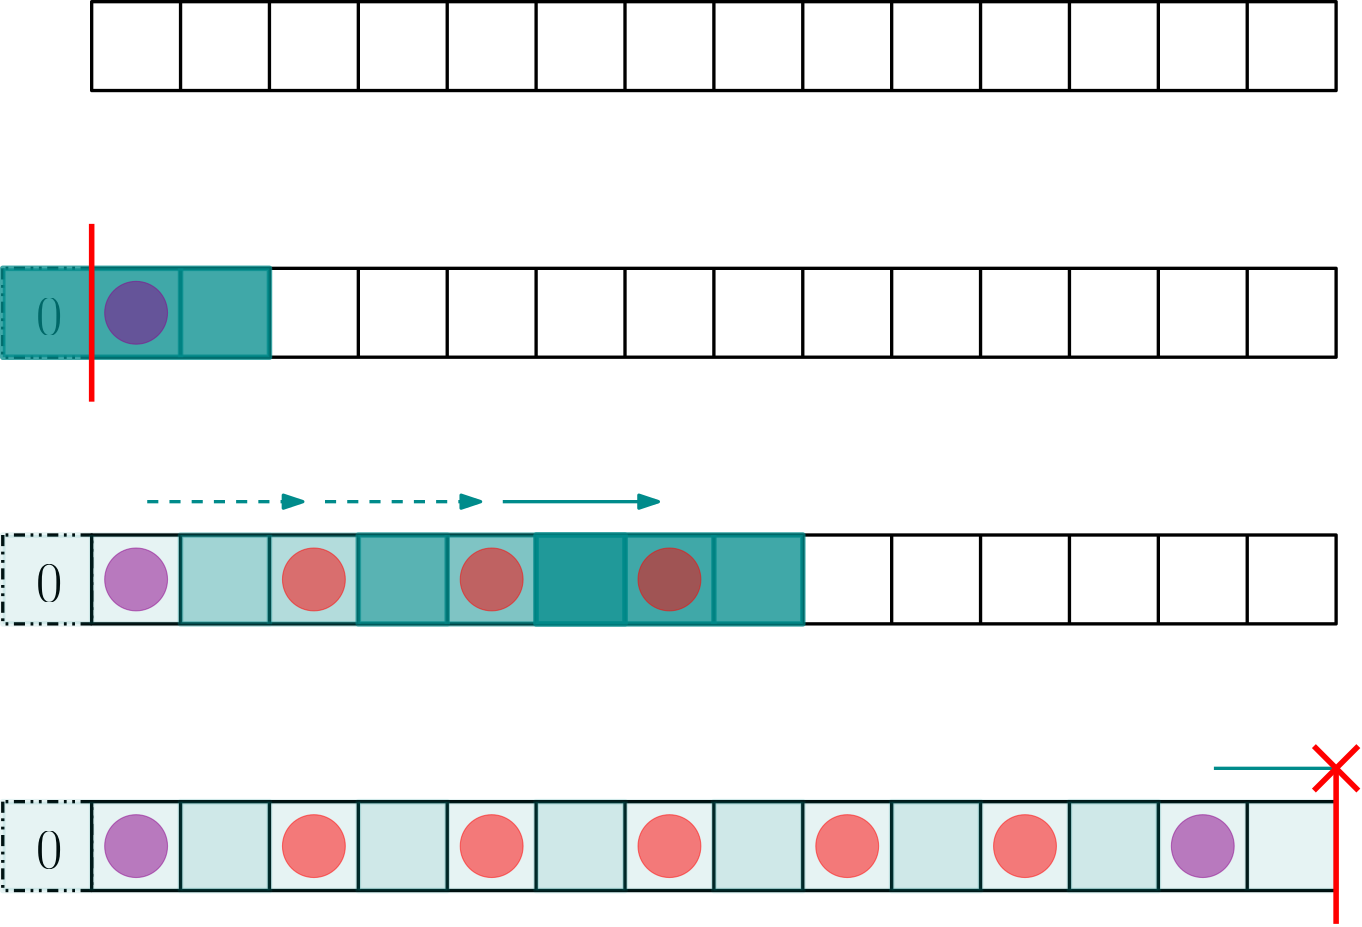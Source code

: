 <?xml version="1.0"?>
<!DOCTYPE ipe SYSTEM "ipe.dtd">
<ipe version="70206" creator="Ipe 7.2.7">
<info created="D:20180427152900" modified="D:20180427155558"/>
<ipestyle name="basic">
<symbol name="arrow/arc(spx)">
<path stroke="sym-stroke" fill="sym-stroke" pen="sym-pen">
0 0 m
-1 0.333 l
-1 -0.333 l
h
</path>
</symbol>
<symbol name="arrow/farc(spx)">
<path stroke="sym-stroke" fill="white" pen="sym-pen">
0 0 m
-1 0.333 l
-1 -0.333 l
h
</path>
</symbol>
<symbol name="arrow/ptarc(spx)">
<path stroke="sym-stroke" fill="sym-stroke" pen="sym-pen">
0 0 m
-1 0.333 l
-0.8 0 l
-1 -0.333 l
h
</path>
</symbol>
<symbol name="arrow/fptarc(spx)">
<path stroke="sym-stroke" fill="white" pen="sym-pen">
0 0 m
-1 0.333 l
-0.8 0 l
-1 -0.333 l
h
</path>
</symbol>
<symbol name="mark/circle(sx)" transformations="translations">
<path fill="sym-stroke">
0.6 0 0 0.6 0 0 e
0.4 0 0 0.4 0 0 e
</path>
</symbol>
<symbol name="mark/disk(sx)" transformations="translations">
<path fill="sym-stroke">
0.6 0 0 0.6 0 0 e
</path>
</symbol>
<symbol name="mark/fdisk(sfx)" transformations="translations">
<group>
<path fill="sym-fill">
0.5 0 0 0.5 0 0 e
</path>
<path fill="sym-stroke" fillrule="eofill">
0.6 0 0 0.6 0 0 e
0.4 0 0 0.4 0 0 e
</path>
</group>
</symbol>
<symbol name="mark/box(sx)" transformations="translations">
<path fill="sym-stroke" fillrule="eofill">
-0.6 -0.6 m
0.6 -0.6 l
0.6 0.6 l
-0.6 0.6 l
h
-0.4 -0.4 m
0.4 -0.4 l
0.4 0.4 l
-0.4 0.4 l
h
</path>
</symbol>
<symbol name="mark/square(sx)" transformations="translations">
<path fill="sym-stroke">
-0.6 -0.6 m
0.6 -0.6 l
0.6 0.6 l
-0.6 0.6 l
h
</path>
</symbol>
<symbol name="mark/fsquare(sfx)" transformations="translations">
<group>
<path fill="sym-fill">
-0.5 -0.5 m
0.5 -0.5 l
0.5 0.5 l
-0.5 0.5 l
h
</path>
<path fill="sym-stroke" fillrule="eofill">
-0.6 -0.6 m
0.6 -0.6 l
0.6 0.6 l
-0.6 0.6 l
h
-0.4 -0.4 m
0.4 -0.4 l
0.4 0.4 l
-0.4 0.4 l
h
</path>
</group>
</symbol>
<symbol name="mark/cross(sx)" transformations="translations">
<group>
<path fill="sym-stroke">
-0.43 -0.57 m
0.57 0.43 l
0.43 0.57 l
-0.57 -0.43 l
h
</path>
<path fill="sym-stroke">
-0.43 0.57 m
0.57 -0.43 l
0.43 -0.57 l
-0.57 0.43 l
h
</path>
</group>
</symbol>
<symbol name="arrow/fnormal(spx)">
<path stroke="sym-stroke" fill="white" pen="sym-pen">
0 0 m
-1 0.333 l
-1 -0.333 l
h
</path>
</symbol>
<symbol name="arrow/pointed(spx)">
<path stroke="sym-stroke" fill="sym-stroke" pen="sym-pen">
0 0 m
-1 0.333 l
-0.8 0 l
-1 -0.333 l
h
</path>
</symbol>
<symbol name="arrow/fpointed(spx)">
<path stroke="sym-stroke" fill="white" pen="sym-pen">
0 0 m
-1 0.333 l
-0.8 0 l
-1 -0.333 l
h
</path>
</symbol>
<symbol name="arrow/linear(spx)">
<path stroke="sym-stroke" pen="sym-pen">
-1 0.333 m
0 0 l
-1 -0.333 l
</path>
</symbol>
<symbol name="arrow/fdouble(spx)">
<path stroke="sym-stroke" fill="white" pen="sym-pen">
0 0 m
-1 0.333 l
-1 -0.333 l
h
-1 0 m
-2 0.333 l
-2 -0.333 l
h
</path>
</symbol>
<symbol name="arrow/double(spx)">
<path stroke="sym-stroke" fill="sym-stroke" pen="sym-pen">
0 0 m
-1 0.333 l
-1 -0.333 l
h
-1 0 m
-2 0.333 l
-2 -0.333 l
h
</path>
</symbol>
<pen name="heavier" value="0.8"/>
<pen name="fat" value="1.2"/>
<pen name="ultrafat" value="2"/>
<symbolsize name="large" value="5"/>
<symbolsize name="small" value="2"/>
<symbolsize name="tiny" value="1.1"/>
<arrowsize name="large" value="10"/>
<arrowsize name="small" value="5"/>
<arrowsize name="tiny" value="3"/>
<color name="red" value="1 0 0"/>
<color name="green" value="0 1 0"/>
<color name="blue" value="0 0 1"/>
<color name="yellow" value="1 1 0"/>
<color name="orange" value="1 0.647 0"/>
<color name="gold" value="1 0.843 0"/>
<color name="purple" value="0.627 0.125 0.941"/>
<color name="gray" value="0.745"/>
<color name="brown" value="0.647 0.165 0.165"/>
<color name="navy" value="0 0 0.502"/>
<color name="pink" value="1 0.753 0.796"/>
<color name="seagreen" value="0.18 0.545 0.341"/>
<color name="turquoise" value="0.251 0.878 0.816"/>
<color name="violet" value="0.933 0.51 0.933"/>
<color name="darkblue" value="0 0 0.545"/>
<color name="darkcyan" value="0 0.545 0.545"/>
<color name="darkgray" value="0.663"/>
<color name="darkgreen" value="0 0.392 0"/>
<color name="darkmagenta" value="0.545 0 0.545"/>
<color name="darkorange" value="1 0.549 0"/>
<color name="darkred" value="0.545 0 0"/>
<color name="lightblue" value="0.678 0.847 0.902"/>
<color name="lightcyan" value="0.878 1 1"/>
<color name="lightgray" value="0.827"/>
<color name="lightgreen" value="0.565 0.933 0.565"/>
<color name="lightyellow" value="1 1 0.878"/>
<dashstyle name="dashed" value="[4] 0"/>
<dashstyle name="dotted" value="[1 3] 0"/>
<dashstyle name="dash dotted" value="[4 2 1 2] 0"/>
<dashstyle name="dash dot dotted" value="[4 2 1 2 1 2] 0"/>
<textsize name="large" value="\large"/>
<textsize name="Large" value="\Large"/>
<textsize name="LARGE" value="\LARGE"/>
<textsize name="huge" value="\huge"/>
<textsize name="Huge" value="\Huge"/>
<textsize name="small" value="\small"/>
<textsize name="footnote" value="\footnotesize"/>
<textsize name="tiny" value="\tiny"/>
<textstyle name="center" begin="\begin{center}" end="\end{center}"/>
<textstyle name="itemize" begin="\begin{itemize}" end="\end{itemize}"/>
<textstyle name="item" begin="\begin{itemize}\item{}" end="\end{itemize}"/>
<gridsize name="4 pts" value="4"/>
<gridsize name="8 pts (~3 mm)" value="8"/>
<gridsize name="16 pts (~6 mm)" value="16"/>
<gridsize name="32 pts (~12 mm)" value="32"/>
<gridsize name="10 pts (~3.5 mm)" value="10"/>
<gridsize name="20 pts (~7 mm)" value="20"/>
<gridsize name="14 pts (~5 mm)" value="14"/>
<gridsize name="28 pts (~10 mm)" value="28"/>
<gridsize name="56 pts (~20 mm)" value="56"/>
<anglesize name="90 deg" value="90"/>
<anglesize name="60 deg" value="60"/>
<anglesize name="45 deg" value="45"/>
<anglesize name="30 deg" value="30"/>
<anglesize name="22.5 deg" value="22.5"/>
<opacity name="10%" value="0.1"/>
<opacity name="30%" value="0.3"/>
<opacity name="50%" value="0.5"/>
<opacity name="75%" value="0.75"/>
<tiling name="falling" angle="-60" step="4" width="1"/>
<tiling name="rising" angle="30" step="4" width="1"/>
</ipestyle>
<page>
<layer name="alpha"/>
<view layers="alpha" active="alpha"/>
<path layer="alpha" matrix="1 0 0 1 0 112" stroke="black" pen="fat">
96 704 m
96 672 l
544 672 l
544 704 l
h
</path>
<path matrix="1 0 0 1 0 112" stroke="black" pen="fat">
128 704 m
128 672 l
</path>
<path matrix="1 0 0 1 0 112" stroke="black" pen="fat">
160 704 m
160 672 l
</path>
<path matrix="1 0 0 1 0 112" stroke="black" pen="fat">
192 704 m
192 672 l
</path>
<path matrix="1 0 0 1 0 112" stroke="black" pen="fat">
224 704 m
224 672 l
</path>
<path matrix="1 0 0 1 0 112" stroke="black" pen="fat">
256 704 m
256 672 l
</path>
<path matrix="1 0 0 1 0 112" stroke="black" pen="fat">
288 704 m
288 672 l
</path>
<path matrix="1 0 0 1 0 112" stroke="black" pen="fat">
320 704 m
320 672 l
</path>
<path matrix="1 0 0 1 0 112" stroke="black" pen="fat">
352 704 m
352 672 l
</path>
<path matrix="1 0 0 1 0 112" stroke="black" pen="fat">
384 704 m
384 672 l
</path>
<path matrix="1 0 0 1 0 112" stroke="black" pen="fat">
416 704 m
416 672 l
</path>
<path matrix="1 0 0 1 0 112" stroke="black" pen="fat">
448 704 m
448 672 l
</path>
<path matrix="1 0 0 1 0 112" stroke="black" pen="fat">
480 704 m
480 672 l
</path>
<path matrix="1 0 0 1 0 112" stroke="black" pen="fat">
512 704 m
512 672 l
</path>
<path matrix="1 0 0 1 0 16" stroke="black" pen="fat">
96 704 m
96 672 l
544 672 l
544 704 l
h
</path>
<path matrix="1 0 0 1 0 16" stroke="black" pen="fat">
192 704 m
192 672 l
</path>
<path matrix="1 0 0 1 0 16" stroke="black" pen="fat">
224 704 m
224 672 l
</path>
<path matrix="1 0 0 1 0 16" stroke="black" pen="fat">
256 704 m
256 672 l
</path>
<path matrix="1 0 0 1 0 16" stroke="black" pen="fat">
288 704 m
288 672 l
</path>
<path matrix="1 0 0 1 0 16" stroke="black" pen="fat">
320 704 m
320 672 l
</path>
<path matrix="1 0 0 1 0 16" stroke="black" pen="fat">
352 704 m
352 672 l
</path>
<path matrix="1 0 0 1 0 16" stroke="black" pen="fat">
384 704 m
384 672 l
</path>
<path matrix="1 0 0 1 0 16" stroke="black" pen="fat">
416 704 m
416 672 l
</path>
<path matrix="1 0 0 1 0 16" stroke="black" pen="fat">
448 704 m
448 672 l
</path>
<path matrix="1 0 0 1 0 16" stroke="black" pen="fat">
480 704 m
480 672 l
</path>
<path matrix="1 0 0 1 0 16" stroke="black" pen="fat">
512 704 m
512 672 l
</path>
<path matrix="1 0 0 1 0 -48" stroke="black" dash="dash dot dotted" pen="fat">
64 768 m
64 736 l
96 736 l
96 768 l
h
</path>
<text matrix="1 0 0 1 4 -48" transformations="translations" pos="72 744" stroke="black" type="label" width="9.476" height="13.319" depth="0" valign="baseline" size="huge" style="math">0</text>
<path matrix="1 0 0 1 0 -48" stroke="black" pen="fat">
160 768 m
160 736 l
</path>
<path matrix="1 0 0 1 0 -48" stroke="black" pen="fat">
128 768 m
128 736 l
</path>
<path matrix="1 0 0 1 -32 144" stroke="darkcyan" fill="darkcyan" pen="ultrafat" opacity="75%">
96 576 m
96 544 l
192 544 l
192 576 l
h
</path>
<path matrix="1 0 0 1 -32 144" stroke="darkcyan" fill="darkcyan" pen="ultrafat" opacity="75%">
128 576 m
128 544 l
</path>
<path matrix="1 0 0 1 -32 144" stroke="darkcyan" fill="darkcyan" pen="ultrafat" opacity="75%">
160 576 m
160 544 l
</path>
<path matrix="1 0 0 1 -192 144" stroke="darkmagenta" fill="darkmagenta" opacity="50%">
11.3137 0 0 11.3137 304 560 e
</path>
<path matrix="1 0 0 1 0 -80" stroke="black" pen="fat">
96 704 m
96 672 l
544 672 l
544 704 l
h
</path>
<path matrix="1 0 0 1 0 -80" stroke="black" pen="fat">
192 704 m
192 672 l
</path>
<path matrix="1 0 0 1 0 -80" stroke="black" pen="fat">
224 704 m
224 672 l
</path>
<path matrix="1 0 0 1 0 -80" stroke="black" pen="fat">
256 704 m
256 672 l
</path>
<path matrix="1 0 0 1 0 -80" stroke="black" pen="fat">
288 704 m
288 672 l
</path>
<path matrix="1 0 0 1 0 -80" stroke="black" pen="fat">
320 704 m
320 672 l
</path>
<path matrix="1 0 0 1 0 -80" stroke="black" pen="fat">
352 704 m
352 672 l
</path>
<path matrix="1 0 0 1 0 -80" stroke="black" pen="fat">
384 704 m
384 672 l
</path>
<path matrix="1 0 0 1 0 -80" stroke="black" pen="fat">
416 704 m
416 672 l
</path>
<path matrix="1 0 0 1 0 -80" stroke="black" pen="fat">
448 704 m
448 672 l
</path>
<path matrix="1 0 0 1 0 -80" stroke="black" pen="fat">
480 704 m
480 672 l
</path>
<path matrix="1 0 0 1 0 -80" stroke="black" pen="fat">
512 704 m
512 672 l
</path>
<path matrix="1 0 0 1 0 -144" stroke="black" dash="dash dot dotted" pen="fat">
64 768 m
64 736 l
96 736 l
96 768 l
h
</path>
<text matrix="1 0 0 1 4 -144" transformations="translations" pos="72 744" stroke="black" type="label" width="9.476" height="13.319" depth="0" valign="baseline" size="huge" style="math">0</text>
<path matrix="1 0 0 1 0 -144" stroke="black" pen="fat">
160 768 m
160 736 l
</path>
<path matrix="1 0 0 1 0 -144" stroke="black" pen="fat">
128 768 m
128 736 l
</path>
<path matrix="1 0 0 1 -32 48" stroke="darkcyan" fill="darkcyan" pen="ultrafat" opacity="10%">
96 576 m
96 544 l
192 544 l
192 576 l
h
</path>
<path matrix="1 0 0 1 -32 48" stroke="darkcyan" fill="darkcyan" pen="ultrafat" opacity="10%">
128 576 m
128 544 l
</path>
<path matrix="1 0 0 1 -32 48" stroke="darkcyan" fill="darkcyan" pen="ultrafat" opacity="10%">
160 576 m
160 544 l
</path>
<path matrix="1 0 0 1 32 48" stroke="darkcyan" fill="darkcyan" pen="ultrafat" opacity="30%">
96 576 m
96 544 l
192 544 l
192 576 l
h
</path>
<path matrix="1 0 0 1 32 48" stroke="darkcyan" fill="darkcyan" pen="ultrafat" opacity="30%">
128 576 m
128 544 l
</path>
<path matrix="1 0 0 1 32 48" stroke="darkcyan" fill="darkcyan" pen="ultrafat" opacity="30%">
160 576 m
160 544 l
</path>
<path matrix="1 0 0 1 96 48" stroke="darkcyan" fill="darkcyan" pen="ultrafat" opacity="50%">
96 576 m
96 544 l
192 544 l
192 576 l
h
</path>
<path matrix="1 0 0 1 96 48" stroke="darkcyan" fill="darkcyan" pen="ultrafat" opacity="50%">
128 576 m
128 544 l
</path>
<path matrix="1 0 0 1 96 48" stroke="darkcyan" fill="darkcyan" pen="ultrafat" opacity="50%">
160 576 m
160 544 l
</path>
<path matrix="1 0 0 1 160 48" stroke="darkcyan" fill="darkcyan" pen="ultrafat" opacity="75%">
96 576 m
96 544 l
192 544 l
192 576 l
h
</path>
<path matrix="1 0 0 1 160 48" stroke="darkcyan" fill="darkcyan" pen="ultrafat" opacity="75%">
128 576 m
128 544 l
</path>
<path matrix="1 0 0 1 160 48" stroke="darkcyan" fill="darkcyan" pen="ultrafat" opacity="75%">
160 576 m
160 544 l
</path>
<path matrix="1 0 0 1 -128 48" stroke="red" fill="red" opacity="50%">
11.3137 0 0 11.3137 304 560 e
</path>
<path matrix="1 0 0 1 -64 48" stroke="red" fill="red" opacity="50%">
11.3137 0 0 11.3137 304 560 e
</path>
<path matrix="1 0 0 1 0 48" stroke="red" fill="red" opacity="50%">
11.3137 0 0 11.3137 304 560 e
</path>
<path matrix="1 0 0 1 -192 48" stroke="darkmagenta" fill="darkmagenta" opacity="50%">
11.3137 0 0 11.3137 304 560 e
</path>
<path matrix="1 0 0 1 0 -176" stroke="black" pen="fat">
96 704 m
96 672 l
544 672 l
544 704 l
h
</path>
<path matrix="1 0 0 1 0 -176" stroke="black" pen="fat">
192 704 m
192 672 l
</path>
<path matrix="1 0 0 1 0 -176" stroke="black" pen="fat">
224 704 m
224 672 l
</path>
<path matrix="1 0 0 1 0 -176" stroke="black" pen="fat">
256 704 m
256 672 l
</path>
<path matrix="1 0 0 1 0 -176" stroke="black" pen="fat">
288 704 m
288 672 l
</path>
<path matrix="1 0 0 1 0 -176" stroke="black" pen="fat">
320 704 m
320 672 l
</path>
<path matrix="1 0 0 1 0 -176" stroke="black" pen="fat">
352 704 m
352 672 l
</path>
<path matrix="1 0 0 1 0 -176" stroke="black" pen="fat">
384 704 m
384 672 l
</path>
<path matrix="1 0 0 1 0 -176" stroke="black" pen="fat">
416 704 m
416 672 l
</path>
<path matrix="1 0 0 1 0 -176" stroke="black" pen="fat">
448 704 m
448 672 l
</path>
<path matrix="1 0 0 1 0 -176" stroke="black" pen="fat">
480 704 m
480 672 l
</path>
<path matrix="1 0 0 1 0 -176" stroke="black" pen="fat">
512 704 m
512 672 l
</path>
<path matrix="1 0 0 1 0 -240" stroke="black" dash="dash dot dotted" pen="fat">
64 768 m
64 736 l
96 736 l
96 768 l
h
</path>
<text matrix="1 0 0 1 4 -240" transformations="translations" pos="72 744" stroke="black" type="label" width="9.476" height="13.319" depth="0" valign="baseline" size="huge" style="math">0</text>
<path matrix="1 0 0 1 0 -240" stroke="black" pen="fat">
160 768 m
160 736 l
</path>
<path matrix="1 0 0 1 0 -240" stroke="black" pen="fat">
128 768 m
128 736 l
</path>
<path matrix="1 0 0 1 -32 -48" stroke="darkcyan" fill="darkcyan" pen="ultrafat" opacity="10%">
96 576 m
96 544 l
192 544 l
192 576 l
h
</path>
<path matrix="1 0 0 1 -32 -48" stroke="darkcyan" fill="darkcyan" pen="ultrafat" opacity="10%">
128 576 m
128 544 l
</path>
<path matrix="1 0 0 1 -32 -48" stroke="darkcyan" fill="darkcyan" pen="ultrafat" opacity="10%">
160 576 m
160 544 l
</path>
<path matrix="1 0 0 1 32 -48" stroke="darkcyan" fill="darkcyan" pen="ultrafat" opacity="10%">
96 576 m
96 544 l
192 544 l
192 576 l
h
</path>
<path matrix="1 0 0 1 32 -48" stroke="darkcyan" fill="darkcyan" pen="ultrafat" opacity="10%">
128 576 m
128 544 l
</path>
<path matrix="1 0 0 1 32 -48" stroke="darkcyan" fill="darkcyan" pen="ultrafat" opacity="10%">
160 576 m
160 544 l
</path>
<path matrix="1 0 0 1 96 -48" stroke="darkcyan" fill="darkcyan" pen="ultrafat" opacity="10%">
96 576 m
96 544 l
192 544 l
192 576 l
h
</path>
<path matrix="1 0 0 1 96 -48" stroke="darkcyan" fill="darkcyan" pen="ultrafat" opacity="10%">
128 576 m
128 544 l
</path>
<path matrix="1 0 0 1 96 -48" stroke="darkcyan" fill="darkcyan" pen="ultrafat" opacity="10%">
160 576 m
160 544 l
</path>
<path matrix="1 0 0 1 160 -48" stroke="darkcyan" fill="darkcyan" pen="ultrafat" opacity="10%">
96 576 m
96 544 l
192 544 l
192 576 l
h
</path>
<path matrix="1 0 0 1 160 -48" stroke="darkcyan" fill="darkcyan" pen="ultrafat" opacity="10%">
128 576 m
128 544 l
</path>
<path matrix="1 0 0 1 160 -48" stroke="darkcyan" fill="darkcyan" pen="ultrafat" opacity="10%">
160 576 m
160 544 l
</path>
<path matrix="1 0 0 1 224 -48" stroke="darkcyan" fill="darkcyan" pen="ultrafat" opacity="10%">
96 576 m
96 544 l
192 544 l
192 576 l
h
</path>
<path matrix="1 0 0 1 224 -48" stroke="darkcyan" fill="darkcyan" pen="ultrafat" opacity="10%">
128 576 m
128 544 l
</path>
<path matrix="1 0 0 1 224 -48" stroke="darkcyan" fill="darkcyan" pen="ultrafat" opacity="10%">
160 576 m
160 544 l
</path>
<path matrix="1 0 0 1 288 -48" stroke="darkcyan" fill="darkcyan" pen="ultrafat" opacity="10%">
96 576 m
96 544 l
192 544 l
192 576 l
h
</path>
<path matrix="1 0 0 1 288 -48" stroke="darkcyan" fill="darkcyan" pen="ultrafat" opacity="10%">
128 576 m
128 544 l
</path>
<path matrix="1 0 0 1 288 -48" stroke="darkcyan" fill="darkcyan" pen="ultrafat" opacity="10%">
160 576 m
160 544 l
</path>
<path matrix="1 0 0 1 352 -48" stroke="darkcyan" fill="darkcyan" pen="ultrafat" opacity="10%">
96 576 m
96 544 l
192 544 l
192 576 l
h
</path>
<path matrix="1 0 0 1 352 -48" stroke="darkcyan" fill="darkcyan" pen="ultrafat" opacity="10%">
128 576 m
128 544 l
</path>
<path matrix="1 0 0 1 352 -48" stroke="darkcyan" fill="darkcyan" pen="ultrafat" opacity="10%">
160 576 m
160 544 l
</path>
<path matrix="1 0 0 1 -128 -48" stroke="red" fill="red" opacity="50%">
11.3137 0 0 11.3137 304 560 e
</path>
<path matrix="1 0 0 1 -64 -48" stroke="red" fill="red" opacity="50%">
11.3137 0 0 11.3137 304 560 e
</path>
<path matrix="1 0 0 1 0 -48" stroke="red" fill="red" opacity="50%">
11.3137 0 0 11.3137 304 560 e
</path>
<path matrix="1 0 0 1 64 -48" stroke="red" fill="red" opacity="50%">
11.3137 0 0 11.3137 304 560 e
</path>
<path matrix="1 0 0 1 128 -48" stroke="red" fill="red" opacity="50%">
11.3137 0 0 11.3137 304 560 e
</path>
<path matrix="1 0 0 1 -192 -48" stroke="darkmagenta" fill="darkmagenta" opacity="50%">
11.3137 0 0 11.3137 304 560 e
</path>
<path matrix="1 0 0 1 192 -48" stroke="darkmagenta" fill="darkmagenta" opacity="50%">
11.3137 0 0 11.3137 304 560 e
</path>
<path stroke="darkcyan" dash="dashed" pen="fat" arrow="normal/normal">
116 636 m
172 636 l
</path>
<path stroke="darkcyan" dash="dashed" pen="fat" arrow="normal/normal">
180 636 m
236 636 l
</path>
<path stroke="darkcyan" pen="fat" arrow="normal/normal">
244 636 m
300 636 l
</path>
<path stroke="darkcyan" pen="fat">
500 540 m
544 540 l
</path>
<path stroke="red" pen="ultrafat">
552 548 m
536 532 l
</path>
<path stroke="red" pen="ultrafat">
536 548 m
552 532 l
</path>
<path stroke="red" pen="ultrafat">
96 736 m
96 672 l
</path>
<path stroke="red" pen="ultrafat">
544 540 m
544 484 l
</path>
</page>
</ipe>
